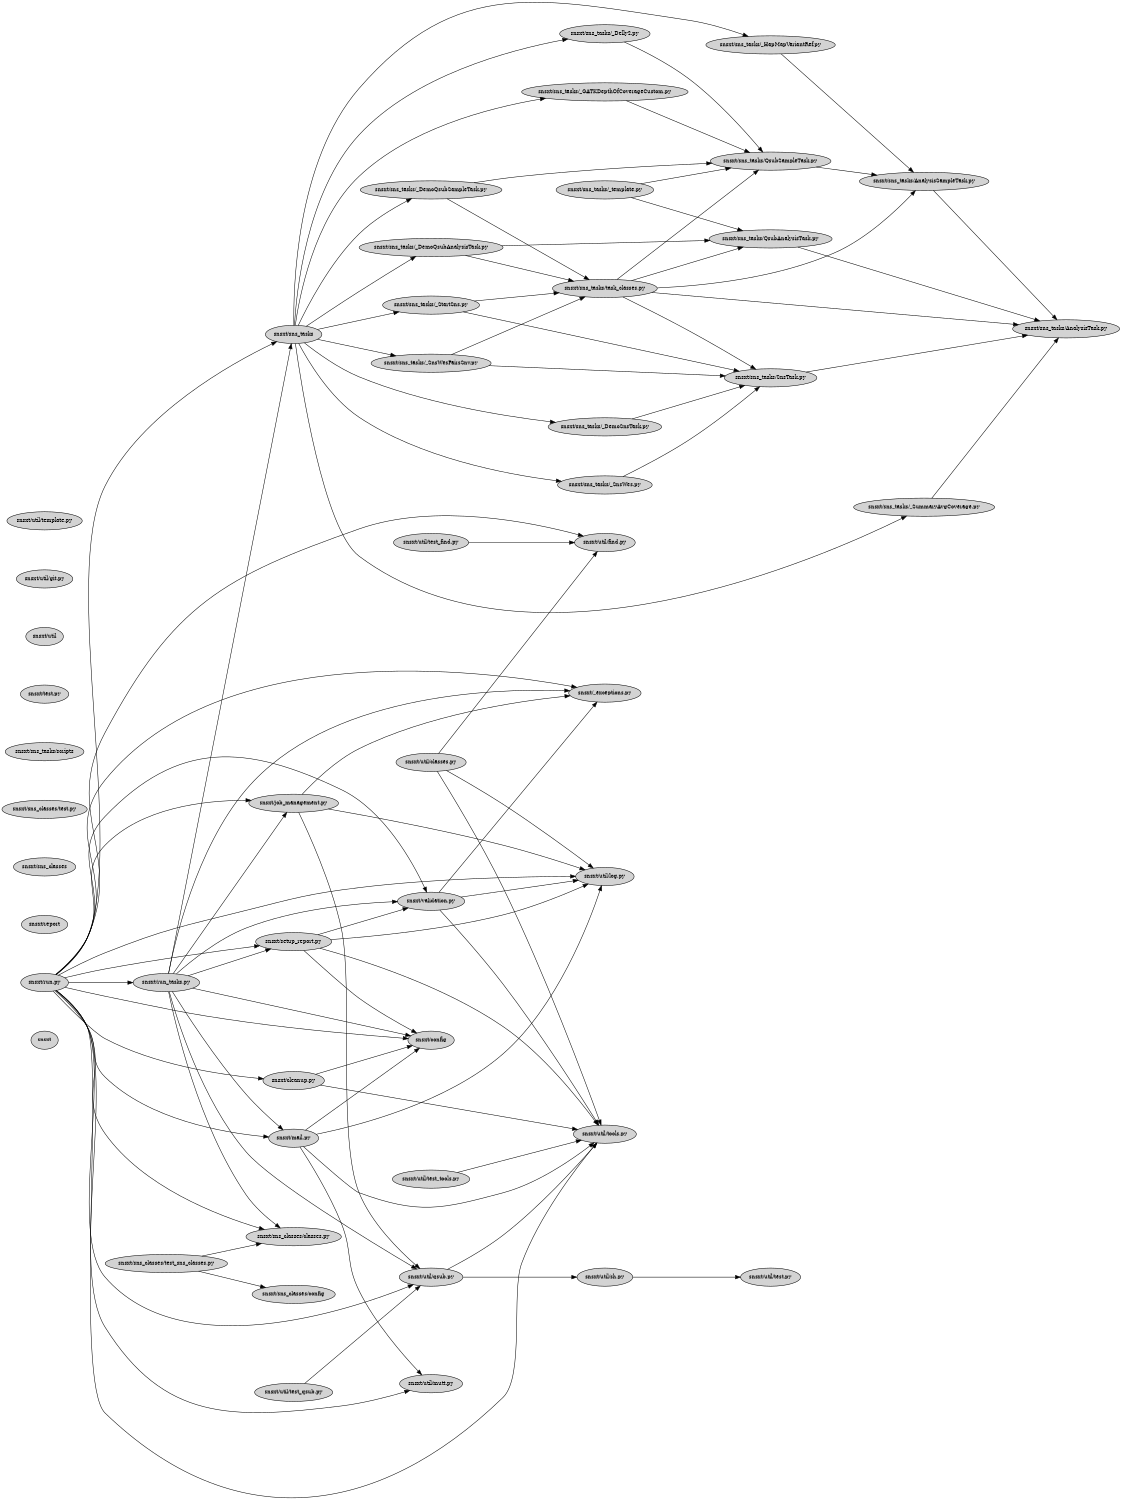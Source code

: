 
# This file was generated by sfood-graph.

strict digraph "dependencies" {
    graph [
           rankdir="LR",
           overlap="scale",
           size="8,10",
           ratio="fill",
           fontsize="16",
           fontname="Helvetica",
           clusterrank="local"
        ]

       node [
           fontsize=10
           shape=ellipse
           // style=filled
           // shape=box
       ];

"snsxt"  [style=filled];
"snsxt/_exceptions.py"  [style=filled];
"snsxt/cleanup.py"  [style=filled];
"snsxt/cleanup.py" -> "snsxt/config";
"snsxt/cleanup.py" -> "snsxt/util/tools.py";
"snsxt/config"  [style=filled];
"snsxt/job_management.py"  [style=filled];
"snsxt/job_management.py" -> "snsxt/_exceptions.py";
"snsxt/job_management.py" -> "snsxt/util/log.py";
"snsxt/job_management.py" -> "snsxt/util/qsub.py";
"snsxt/mail.py"  [style=filled];
"snsxt/mail.py" -> "snsxt/config";
"snsxt/mail.py" -> "snsxt/util/log.py";
"snsxt/mail.py" -> "snsxt/util/mutt.py";
"snsxt/mail.py" -> "snsxt/util/tools.py";
"snsxt/report"  [style=filled];
"snsxt/run.py"  [style=filled];
"snsxt/run.py" -> "snsxt/_exceptions.py";
"snsxt/run.py" -> "snsxt/cleanup.py";
"snsxt/run.py" -> "snsxt/config";
"snsxt/run.py" -> "snsxt/job_management.py";
"snsxt/run.py" -> "snsxt/mail.py";
"snsxt/run.py" -> "snsxt/run_tasks.py";
"snsxt/run.py" -> "snsxt/setup_report.py";
"snsxt/run.py" -> "snsxt/sns_classes/classes.py";
"snsxt/run.py" -> "snsxt/sns_tasks";
"snsxt/run.py" -> "snsxt/util/find.py";
"snsxt/run.py" -> "snsxt/util/log.py";
"snsxt/run.py" -> "snsxt/util/mutt.py";
"snsxt/run.py" -> "snsxt/util/qsub.py";
"snsxt/run.py" -> "snsxt/util/tools.py";
"snsxt/run.py" -> "snsxt/validation.py";
"snsxt/run_tasks.py"  [style=filled];
"snsxt/run_tasks.py" -> "snsxt/_exceptions.py";
"snsxt/run_tasks.py" -> "snsxt/config";
"snsxt/run_tasks.py" -> "snsxt/job_management.py";
"snsxt/run_tasks.py" -> "snsxt/mail.py";
"snsxt/run_tasks.py" -> "snsxt/setup_report.py";
"snsxt/run_tasks.py" -> "snsxt/sns_classes/classes.py";
"snsxt/run_tasks.py" -> "snsxt/sns_tasks";
"snsxt/run_tasks.py" -> "snsxt/util/qsub.py";
"snsxt/run_tasks.py" -> "snsxt/validation.py";
"snsxt/setup_report.py"  [style=filled];
"snsxt/setup_report.py" -> "snsxt/config";
"snsxt/setup_report.py" -> "snsxt/util/log.py";
"snsxt/setup_report.py" -> "snsxt/util/tools.py";
"snsxt/setup_report.py" -> "snsxt/validation.py";
"snsxt/sns_classes"  [style=filled];
"snsxt/sns_classes/classes.py"  [style=filled];
"snsxt/sns_classes/config"  [style=filled];
"snsxt/sns_classes/test.py"  [style=filled];
"snsxt/sns_classes/test_sns_classes.py"  [style=filled];
"snsxt/sns_classes/test_sns_classes.py" -> "snsxt/sns_classes/classes.py";
"snsxt/sns_classes/test_sns_classes.py" -> "snsxt/sns_classes/config";
"snsxt/sns_tasks"  [style=filled];
"snsxt/sns_tasks" -> "snsxt/sns_tasks/_Delly2.py";
"snsxt/sns_tasks" -> "snsxt/sns_tasks/_DemoQsubAnalysisTask.py";
"snsxt/sns_tasks" -> "snsxt/sns_tasks/_DemoQsubSampleTask.py";
"snsxt/sns_tasks" -> "snsxt/sns_tasks/_DemoSnsTask.py";
"snsxt/sns_tasks" -> "snsxt/sns_tasks/_GATKDepthOfCoverageCustom.py";
"snsxt/sns_tasks" -> "snsxt/sns_tasks/_HapMapVariantRef.py";
"snsxt/sns_tasks" -> "snsxt/sns_tasks/_SnsWes.py";
"snsxt/sns_tasks" -> "snsxt/sns_tasks/_SnsWesPairsSnv.py";
"snsxt/sns_tasks" -> "snsxt/sns_tasks/_StartSns.py";
"snsxt/sns_tasks" -> "snsxt/sns_tasks/_SummaryAvgCoverage.py";
"snsxt/sns_tasks/AnalysisSampleTask.py"  [style=filled];
"snsxt/sns_tasks/AnalysisSampleTask.py" -> "snsxt/sns_tasks/AnalysisTask.py";
"snsxt/sns_tasks/AnalysisTask.py"  [style=filled];
"snsxt/sns_tasks/QsubAnalysisTask.py"  [style=filled];
"snsxt/sns_tasks/QsubAnalysisTask.py" -> "snsxt/sns_tasks/AnalysisTask.py";
"snsxt/sns_tasks/QsubSampleTask.py"  [style=filled];
"snsxt/sns_tasks/QsubSampleTask.py" -> "snsxt/sns_tasks/AnalysisSampleTask.py";
"snsxt/sns_tasks/SnsTask.py"  [style=filled];
"snsxt/sns_tasks/SnsTask.py" -> "snsxt/sns_tasks/AnalysisTask.py";
"snsxt/sns_tasks/_Delly2.py"  [style=filled];
"snsxt/sns_tasks/_Delly2.py" -> "snsxt/sns_tasks/QsubSampleTask.py";
"snsxt/sns_tasks/_DemoQsubAnalysisTask.py"  [style=filled];
"snsxt/sns_tasks/_DemoQsubAnalysisTask.py" -> "snsxt/sns_tasks/QsubAnalysisTask.py";
"snsxt/sns_tasks/_DemoQsubAnalysisTask.py" -> "snsxt/sns_tasks/task_classes.py";
"snsxt/sns_tasks/_DemoQsubSampleTask.py"  [style=filled];
"snsxt/sns_tasks/_DemoQsubSampleTask.py" -> "snsxt/sns_tasks/QsubSampleTask.py";
"snsxt/sns_tasks/_DemoQsubSampleTask.py" -> "snsxt/sns_tasks/task_classes.py";
"snsxt/sns_tasks/_DemoSnsTask.py"  [style=filled];
"snsxt/sns_tasks/_DemoSnsTask.py" -> "snsxt/sns_tasks/SnsTask.py";
"snsxt/sns_tasks/_GATKDepthOfCoverageCustom.py"  [style=filled];
"snsxt/sns_tasks/_GATKDepthOfCoverageCustom.py" -> "snsxt/sns_tasks/QsubSampleTask.py";
"snsxt/sns_tasks/_HapMapVariantRef.py"  [style=filled];
"snsxt/sns_tasks/_HapMapVariantRef.py" -> "snsxt/sns_tasks/AnalysisSampleTask.py";
"snsxt/sns_tasks/_SnsWes.py"  [style=filled];
"snsxt/sns_tasks/_SnsWes.py" -> "snsxt/sns_tasks/SnsTask.py";
"snsxt/sns_tasks/_SnsWesPairsSnv.py"  [style=filled];
"snsxt/sns_tasks/_SnsWesPairsSnv.py" -> "snsxt/sns_tasks/SnsTask.py";
"snsxt/sns_tasks/_SnsWesPairsSnv.py" -> "snsxt/sns_tasks/task_classes.py";
"snsxt/sns_tasks/_StartSns.py"  [style=filled];
"snsxt/sns_tasks/_StartSns.py" -> "snsxt/sns_tasks/SnsTask.py";
"snsxt/sns_tasks/_StartSns.py" -> "snsxt/sns_tasks/task_classes.py";
"snsxt/sns_tasks/_SummaryAvgCoverage.py"  [style=filled];
"snsxt/sns_tasks/_SummaryAvgCoverage.py" -> "snsxt/sns_tasks/AnalysisTask.py";
"snsxt/sns_tasks/_template.py"  [style=filled];
"snsxt/sns_tasks/_template.py" -> "snsxt/sns_tasks/QsubAnalysisTask.py";
"snsxt/sns_tasks/_template.py" -> "snsxt/sns_tasks/QsubSampleTask.py";
"snsxt/sns_tasks/scripts"  [style=filled];
"snsxt/sns_tasks/task_classes.py"  [style=filled];
"snsxt/sns_tasks/task_classes.py" -> "snsxt/sns_tasks/AnalysisSampleTask.py";
"snsxt/sns_tasks/task_classes.py" -> "snsxt/sns_tasks/AnalysisTask.py";
"snsxt/sns_tasks/task_classes.py" -> "snsxt/sns_tasks/QsubAnalysisTask.py";
"snsxt/sns_tasks/task_classes.py" -> "snsxt/sns_tasks/QsubSampleTask.py";
"snsxt/sns_tasks/task_classes.py" -> "snsxt/sns_tasks/SnsTask.py";
"snsxt/test.py"  [style=filled];
"snsxt/util"  [style=filled];
"snsxt/util/classes.py"  [style=filled];
"snsxt/util/classes.py" -> "snsxt/util/find.py";
"snsxt/util/classes.py" -> "snsxt/util/log.py";
"snsxt/util/classes.py" -> "snsxt/util/tools.py";
"snsxt/util/find.py"  [style=filled];
"snsxt/util/git.py"  [style=filled];
"snsxt/util/log.py"  [style=filled];
"snsxt/util/mutt.py"  [style=filled];
"snsxt/util/qsub.py"  [style=filled];
"snsxt/util/qsub.py" -> "snsxt/util/sh.py";
"snsxt/util/qsub.py" -> "snsxt/util/tools.py";
"snsxt/util/sh.py"  [style=filled];
"snsxt/util/sh.py" -> "snsxt/util/test.py";
"snsxt/util/template.py"  [style=filled];
"snsxt/util/test.py"  [style=filled];
"snsxt/util/test_find.py"  [style=filled];
"snsxt/util/test_find.py" -> "snsxt/util/find.py";
"snsxt/util/test_qsub.py"  [style=filled];
"snsxt/util/test_qsub.py" -> "snsxt/util/qsub.py";
"snsxt/util/test_tools.py"  [style=filled];
"snsxt/util/test_tools.py" -> "snsxt/util/tools.py";
"snsxt/util/tools.py"  [style=filled];
"snsxt/validation.py"  [style=filled];
"snsxt/validation.py" -> "snsxt/_exceptions.py";
"snsxt/validation.py" -> "snsxt/util/log.py";
"snsxt/validation.py" -> "snsxt/util/tools.py";


}
